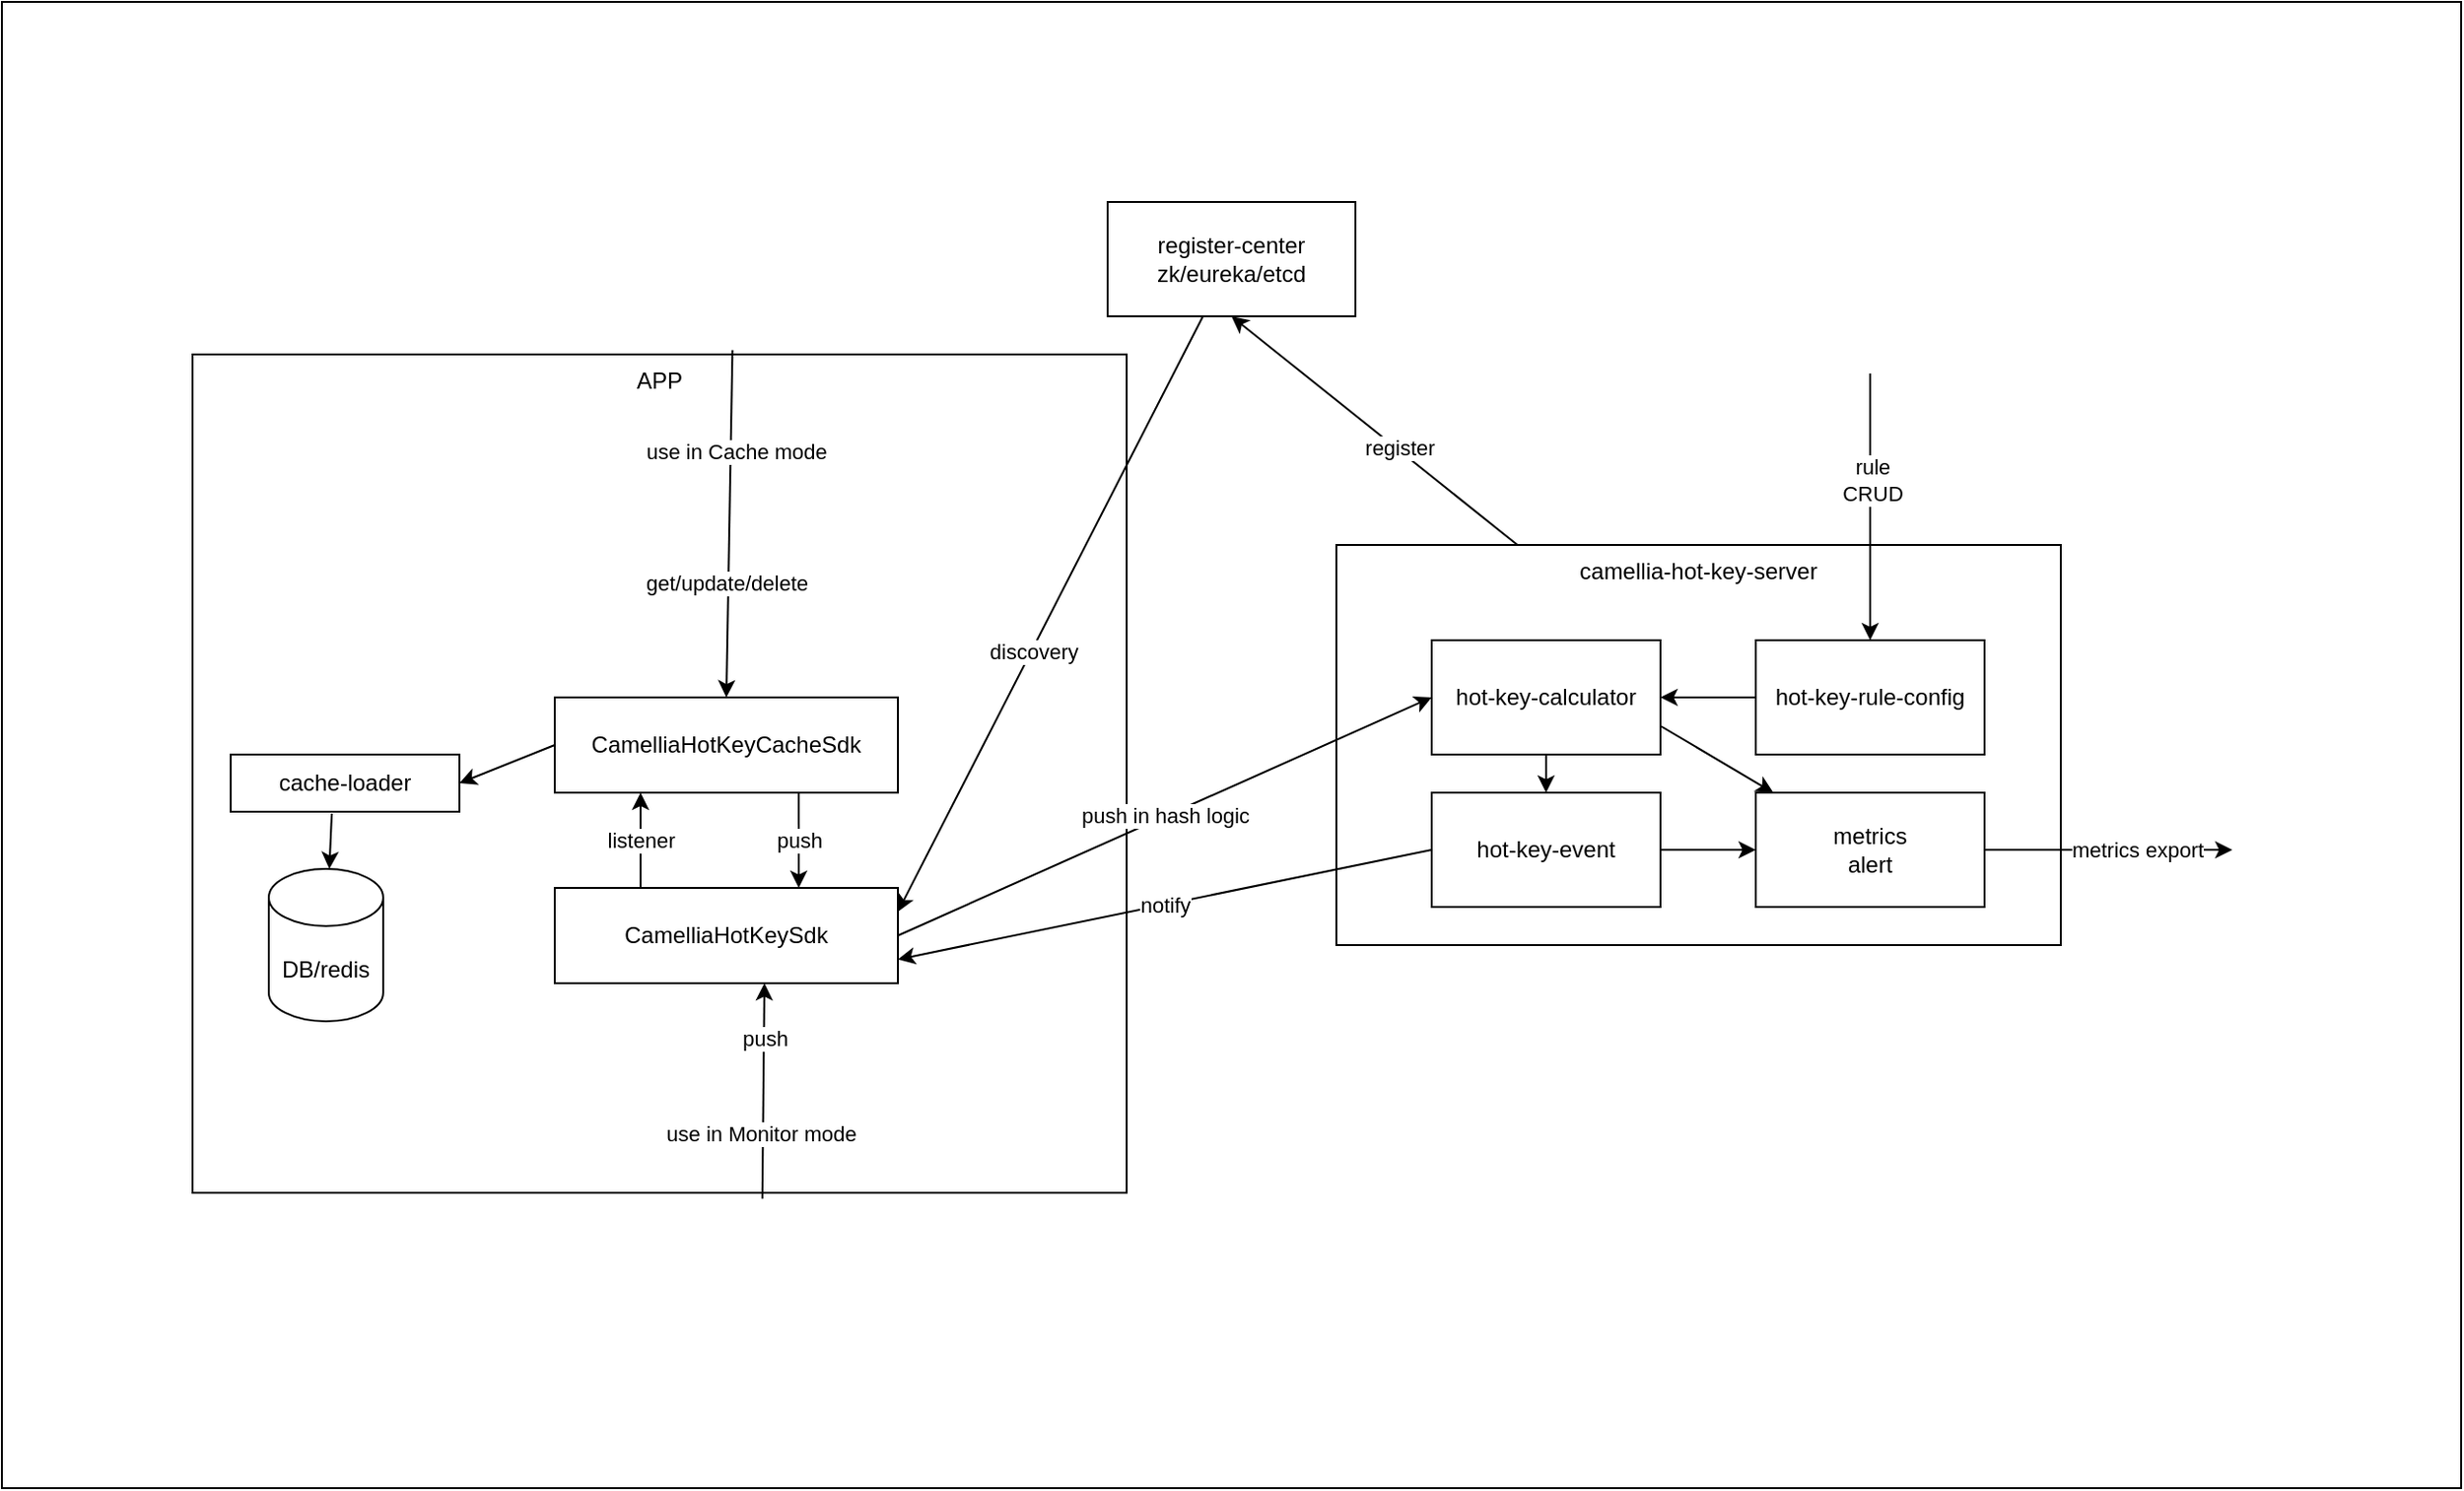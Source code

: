 <mxfile version="15.7.3" type="device"><diagram id="w3Tq1ljJCsnT-BGr_bno" name="第 1 页"><mxGraphModel dx="2249" dy="865" grid="1" gridSize="10" guides="1" tooltips="1" connect="1" arrows="1" fold="1" page="1" pageScale="1" pageWidth="827" pageHeight="1169" math="0" shadow="0"><root><mxCell id="0"/><mxCell id="1" parent="0"/><mxCell id="mBWKEhhkxBA_yFdi36W8-43" value="" style="rounded=0;whiteSpace=wrap;html=1;fontColor=#0000FF;verticalAlign=middle;" vertex="1" parent="1"><mxGeometry x="-110" y="35" width="1290" height="780" as="geometry"/></mxCell><mxCell id="mBWKEhhkxBA_yFdi36W8-1" value="APP" style="rounded=0;whiteSpace=wrap;html=1;verticalAlign=top;" vertex="1" parent="1"><mxGeometry x="-10" y="220" width="490" height="440" as="geometry"/></mxCell><mxCell id="mBWKEhhkxBA_yFdi36W8-2" value="CamelliaHotKeySdk" style="rounded=0;whiteSpace=wrap;html=1;" vertex="1" parent="1"><mxGeometry x="180" y="500" width="180" height="50" as="geometry"/></mxCell><mxCell id="mBWKEhhkxBA_yFdi36W8-4" value="CamelliaHotKeyCacheSdk" style="rounded=0;whiteSpace=wrap;html=1;" vertex="1" parent="1"><mxGeometry x="180" y="400" width="180" height="50" as="geometry"/></mxCell><mxCell id="mBWKEhhkxBA_yFdi36W8-5" value="cache-loader" style="rounded=0;whiteSpace=wrap;html=1;verticalAlign=middle;" vertex="1" parent="1"><mxGeometry x="10" y="430" width="120" height="30" as="geometry"/></mxCell><mxCell id="mBWKEhhkxBA_yFdi36W8-7" value="DB/redis" style="shape=cylinder3;whiteSpace=wrap;html=1;boundedLbl=1;backgroundOutline=1;size=15;verticalAlign=middle;" vertex="1" parent="1"><mxGeometry x="30" y="490" width="60" height="80" as="geometry"/></mxCell><mxCell id="mBWKEhhkxBA_yFdi36W8-8" value="" style="endArrow=classic;html=1;rounded=0;exitX=0.442;exitY=1.033;exitDx=0;exitDy=0;exitPerimeter=0;" edge="1" parent="1" source="mBWKEhhkxBA_yFdi36W8-5" target="mBWKEhhkxBA_yFdi36W8-7"><mxGeometry width="50" height="50" relative="1" as="geometry"><mxPoint x="390" y="470" as="sourcePoint"/><mxPoint x="440" y="420" as="targetPoint"/></mxGeometry></mxCell><mxCell id="mBWKEhhkxBA_yFdi36W8-9" value="get/update/delete" style="endArrow=classic;html=1;rounded=0;entryX=0.5;entryY=0;entryDx=0;entryDy=0;exitX=0.578;exitY=-0.005;exitDx=0;exitDy=0;exitPerimeter=0;" edge="1" parent="1" source="mBWKEhhkxBA_yFdi36W8-1"><mxGeometry x="0.342" y="-1" width="50" height="50" relative="1" as="geometry"><mxPoint x="270" y="250" as="sourcePoint"/><mxPoint x="270" y="400" as="targetPoint"/><mxPoint as="offset"/></mxGeometry></mxCell><mxCell id="mBWKEhhkxBA_yFdi36W8-38" value="use in Cache mode" style="edgeLabel;html=1;align=center;verticalAlign=middle;resizable=0;points=[];" vertex="1" connectable="0" parent="mBWKEhhkxBA_yFdi36W8-9"><mxGeometry x="-0.613" y="2" relative="1" as="geometry"><mxPoint y="17" as="offset"/></mxGeometry></mxCell><mxCell id="mBWKEhhkxBA_yFdi36W8-11" value="" style="endArrow=classic;html=1;rounded=0;exitX=0;exitY=0.5;exitDx=0;exitDy=0;entryX=1;entryY=0.5;entryDx=0;entryDy=0;" edge="1" parent="1" source="mBWKEhhkxBA_yFdi36W8-4" target="mBWKEhhkxBA_yFdi36W8-5"><mxGeometry width="50" height="50" relative="1" as="geometry"><mxPoint x="390" y="470" as="sourcePoint"/><mxPoint x="440" y="420" as="targetPoint"/></mxGeometry></mxCell><mxCell id="mBWKEhhkxBA_yFdi36W8-12" value="listener" style="endArrow=classic;html=1;rounded=0;exitX=0.25;exitY=0;exitDx=0;exitDy=0;entryX=0.25;entryY=1;entryDx=0;entryDy=0;" edge="1" parent="1" source="mBWKEhhkxBA_yFdi36W8-2" target="mBWKEhhkxBA_yFdi36W8-4"><mxGeometry width="50" height="50" relative="1" as="geometry"><mxPoint x="390" y="470" as="sourcePoint"/><mxPoint x="440" y="420" as="targetPoint"/></mxGeometry></mxCell><mxCell id="mBWKEhhkxBA_yFdi36W8-14" value="push" style="endArrow=classic;html=1;rounded=0;exitX=0.711;exitY=1;exitDx=0;exitDy=0;exitPerimeter=0;" edge="1" parent="1" source="mBWKEhhkxBA_yFdi36W8-4"><mxGeometry width="50" height="50" relative="1" as="geometry"><mxPoint x="390" y="470" as="sourcePoint"/><mxPoint x="308" y="500" as="targetPoint"/></mxGeometry></mxCell><mxCell id="mBWKEhhkxBA_yFdi36W8-15" value="camellia-hot-key-server" style="rounded=0;whiteSpace=wrap;html=1;verticalAlign=top;" vertex="1" parent="1"><mxGeometry x="590" y="320" width="380" height="210" as="geometry"/></mxCell><mxCell id="mBWKEhhkxBA_yFdi36W8-17" value="hot-key-calculator" style="rounded=0;whiteSpace=wrap;html=1;verticalAlign=middle;" vertex="1" parent="1"><mxGeometry x="640" y="370" width="120" height="60" as="geometry"/></mxCell><mxCell id="mBWKEhhkxBA_yFdi36W8-18" value="push in hash logic" style="endArrow=classic;html=1;rounded=0;exitX=1;exitY=0.5;exitDx=0;exitDy=0;entryX=0;entryY=0.5;entryDx=0;entryDy=0;" edge="1" parent="1" source="mBWKEhhkxBA_yFdi36W8-2" target="mBWKEhhkxBA_yFdi36W8-17"><mxGeometry width="50" height="50" relative="1" as="geometry"><mxPoint x="550" y="470" as="sourcePoint"/><mxPoint x="600" y="420" as="targetPoint"/></mxGeometry></mxCell><mxCell id="mBWKEhhkxBA_yFdi36W8-19" value="notify" style="endArrow=classic;html=1;rounded=0;exitX=0;exitY=0.5;exitDx=0;exitDy=0;entryX=1;entryY=0.75;entryDx=0;entryDy=0;" edge="1" parent="1" source="mBWKEhhkxBA_yFdi36W8-21" target="mBWKEhhkxBA_yFdi36W8-2"><mxGeometry width="50" height="50" relative="1" as="geometry"><mxPoint x="550" y="470" as="sourcePoint"/><mxPoint x="600" y="420" as="targetPoint"/></mxGeometry></mxCell><mxCell id="mBWKEhhkxBA_yFdi36W8-20" value="hot-key-rule-config" style="rounded=0;whiteSpace=wrap;html=1;verticalAlign=middle;" vertex="1" parent="1"><mxGeometry x="810" y="370" width="120" height="60" as="geometry"/></mxCell><mxCell id="mBWKEhhkxBA_yFdi36W8-21" value="hot-key-event" style="rounded=0;whiteSpace=wrap;html=1;verticalAlign=middle;" vertex="1" parent="1"><mxGeometry x="640" y="450" width="120" height="60" as="geometry"/></mxCell><mxCell id="mBWKEhhkxBA_yFdi36W8-22" value="" style="endArrow=classic;html=1;rounded=0;exitX=0.5;exitY=1;exitDx=0;exitDy=0;" edge="1" parent="1" source="mBWKEhhkxBA_yFdi36W8-17" target="mBWKEhhkxBA_yFdi36W8-21"><mxGeometry width="50" height="50" relative="1" as="geometry"><mxPoint x="550" y="470" as="sourcePoint"/><mxPoint x="600" y="420" as="targetPoint"/></mxGeometry></mxCell><mxCell id="mBWKEhhkxBA_yFdi36W8-23" value="" style="endArrow=classic;html=1;rounded=0;" edge="1" parent="1" target="mBWKEhhkxBA_yFdi36W8-20"><mxGeometry width="50" height="50" relative="1" as="geometry"><mxPoint x="870" y="230" as="sourcePoint"/><mxPoint x="600" y="420" as="targetPoint"/></mxGeometry></mxCell><mxCell id="mBWKEhhkxBA_yFdi36W8-24" value="rule&lt;br&gt;CRUD" style="edgeLabel;html=1;align=center;verticalAlign=middle;resizable=0;points=[];" vertex="1" connectable="0" parent="mBWKEhhkxBA_yFdi36W8-23"><mxGeometry x="-0.2" y="1" relative="1" as="geometry"><mxPoint as="offset"/></mxGeometry></mxCell><mxCell id="mBWKEhhkxBA_yFdi36W8-25" value="" style="endArrow=classic;html=1;rounded=0;entryX=1;entryY=0.5;entryDx=0;entryDy=0;" edge="1" parent="1" source="mBWKEhhkxBA_yFdi36W8-20" target="mBWKEhhkxBA_yFdi36W8-17"><mxGeometry width="50" height="50" relative="1" as="geometry"><mxPoint x="550" y="460" as="sourcePoint"/><mxPoint x="600" y="410" as="targetPoint"/></mxGeometry></mxCell><mxCell id="mBWKEhhkxBA_yFdi36W8-26" value="metrics&lt;br&gt;alert" style="rounded=0;whiteSpace=wrap;html=1;verticalAlign=middle;" vertex="1" parent="1"><mxGeometry x="810" y="450" width="120" height="60" as="geometry"/></mxCell><mxCell id="mBWKEhhkxBA_yFdi36W8-27" value="" style="endArrow=classic;html=1;rounded=0;exitX=1;exitY=0.75;exitDx=0;exitDy=0;" edge="1" parent="1" source="mBWKEhhkxBA_yFdi36W8-17" target="mBWKEhhkxBA_yFdi36W8-26"><mxGeometry width="50" height="50" relative="1" as="geometry"><mxPoint x="550" y="460" as="sourcePoint"/><mxPoint x="600" y="410" as="targetPoint"/></mxGeometry></mxCell><mxCell id="mBWKEhhkxBA_yFdi36W8-28" value="" style="endArrow=classic;html=1;rounded=0;exitX=1;exitY=0.5;exitDx=0;exitDy=0;" edge="1" parent="1" source="mBWKEhhkxBA_yFdi36W8-21" target="mBWKEhhkxBA_yFdi36W8-26"><mxGeometry width="50" height="50" relative="1" as="geometry"><mxPoint x="550" y="460" as="sourcePoint"/><mxPoint x="600" y="410" as="targetPoint"/></mxGeometry></mxCell><mxCell id="mBWKEhhkxBA_yFdi36W8-29" value="" style="endArrow=classic;html=1;rounded=0;exitX=1;exitY=0.5;exitDx=0;exitDy=0;" edge="1" parent="1" source="mBWKEhhkxBA_yFdi36W8-26"><mxGeometry width="50" height="50" relative="1" as="geometry"><mxPoint x="550" y="460" as="sourcePoint"/><mxPoint x="1060" y="480" as="targetPoint"/></mxGeometry></mxCell><mxCell id="mBWKEhhkxBA_yFdi36W8-30" value="metrics export" style="edgeLabel;html=1;align=center;verticalAlign=middle;resizable=0;points=[];" vertex="1" connectable="0" parent="mBWKEhhkxBA_yFdi36W8-29"><mxGeometry x="0.455" relative="1" as="geometry"><mxPoint x="-15" as="offset"/></mxGeometry></mxCell><mxCell id="mBWKEhhkxBA_yFdi36W8-31" value="register-center&lt;br&gt;zk/eureka/etcd" style="rounded=0;whiteSpace=wrap;html=1;verticalAlign=middle;" vertex="1" parent="1"><mxGeometry x="470" y="140" width="130" height="60" as="geometry"/></mxCell><mxCell id="mBWKEhhkxBA_yFdi36W8-32" value="" style="endArrow=classic;html=1;rounded=0;exitX=0.25;exitY=0;exitDx=0;exitDy=0;entryX=0.5;entryY=1;entryDx=0;entryDy=0;" edge="1" parent="1" source="mBWKEhhkxBA_yFdi36W8-15" target="mBWKEhhkxBA_yFdi36W8-31"><mxGeometry width="50" height="50" relative="1" as="geometry"><mxPoint x="550" y="450" as="sourcePoint"/><mxPoint x="600" y="400" as="targetPoint"/></mxGeometry></mxCell><mxCell id="mBWKEhhkxBA_yFdi36W8-33" value="register" style="edgeLabel;html=1;align=center;verticalAlign=middle;resizable=0;points=[];" vertex="1" connectable="0" parent="mBWKEhhkxBA_yFdi36W8-32"><mxGeometry x="-0.172" y="-2" relative="1" as="geometry"><mxPoint x="-1" as="offset"/></mxGeometry></mxCell><mxCell id="mBWKEhhkxBA_yFdi36W8-34" value="" style="endArrow=classic;html=1;rounded=0;entryX=1;entryY=0.25;entryDx=0;entryDy=0;" edge="1" parent="1" target="mBWKEhhkxBA_yFdi36W8-2"><mxGeometry width="50" height="50" relative="1" as="geometry"><mxPoint x="520" y="200" as="sourcePoint"/><mxPoint x="600" y="400" as="targetPoint"/></mxGeometry></mxCell><mxCell id="mBWKEhhkxBA_yFdi36W8-35" value="discovery" style="edgeLabel;html=1;align=center;verticalAlign=middle;resizable=0;points=[];" vertex="1" connectable="0" parent="mBWKEhhkxBA_yFdi36W8-34"><mxGeometry x="0.131" y="1" relative="1" as="geometry"><mxPoint y="-1" as="offset"/></mxGeometry></mxCell><mxCell id="mBWKEhhkxBA_yFdi36W8-40" value="" style="endArrow=classic;html=1;rounded=0;exitX=0.61;exitY=1.007;exitDx=0;exitDy=0;exitPerimeter=0;entryX=0.611;entryY=1;entryDx=0;entryDy=0;entryPerimeter=0;" edge="1" parent="1" source="mBWKEhhkxBA_yFdi36W8-1" target="mBWKEhhkxBA_yFdi36W8-2"><mxGeometry width="50" height="50" relative="1" as="geometry"><mxPoint x="550" y="450" as="sourcePoint"/><mxPoint x="600" y="400" as="targetPoint"/></mxGeometry></mxCell><mxCell id="mBWKEhhkxBA_yFdi36W8-41" value="push" style="edgeLabel;html=1;align=center;verticalAlign=middle;resizable=0;points=[];" vertex="1" connectable="0" parent="mBWKEhhkxBA_yFdi36W8-40"><mxGeometry x="0.486" relative="1" as="geometry"><mxPoint as="offset"/></mxGeometry></mxCell><mxCell id="mBWKEhhkxBA_yFdi36W8-42" value="use in Monitor mode" style="edgeLabel;html=1;align=center;verticalAlign=middle;resizable=0;points=[];" vertex="1" connectable="0" parent="mBWKEhhkxBA_yFdi36W8-40"><mxGeometry x="-0.4" y="1" relative="1" as="geometry"><mxPoint as="offset"/></mxGeometry></mxCell></root></mxGraphModel></diagram></mxfile>